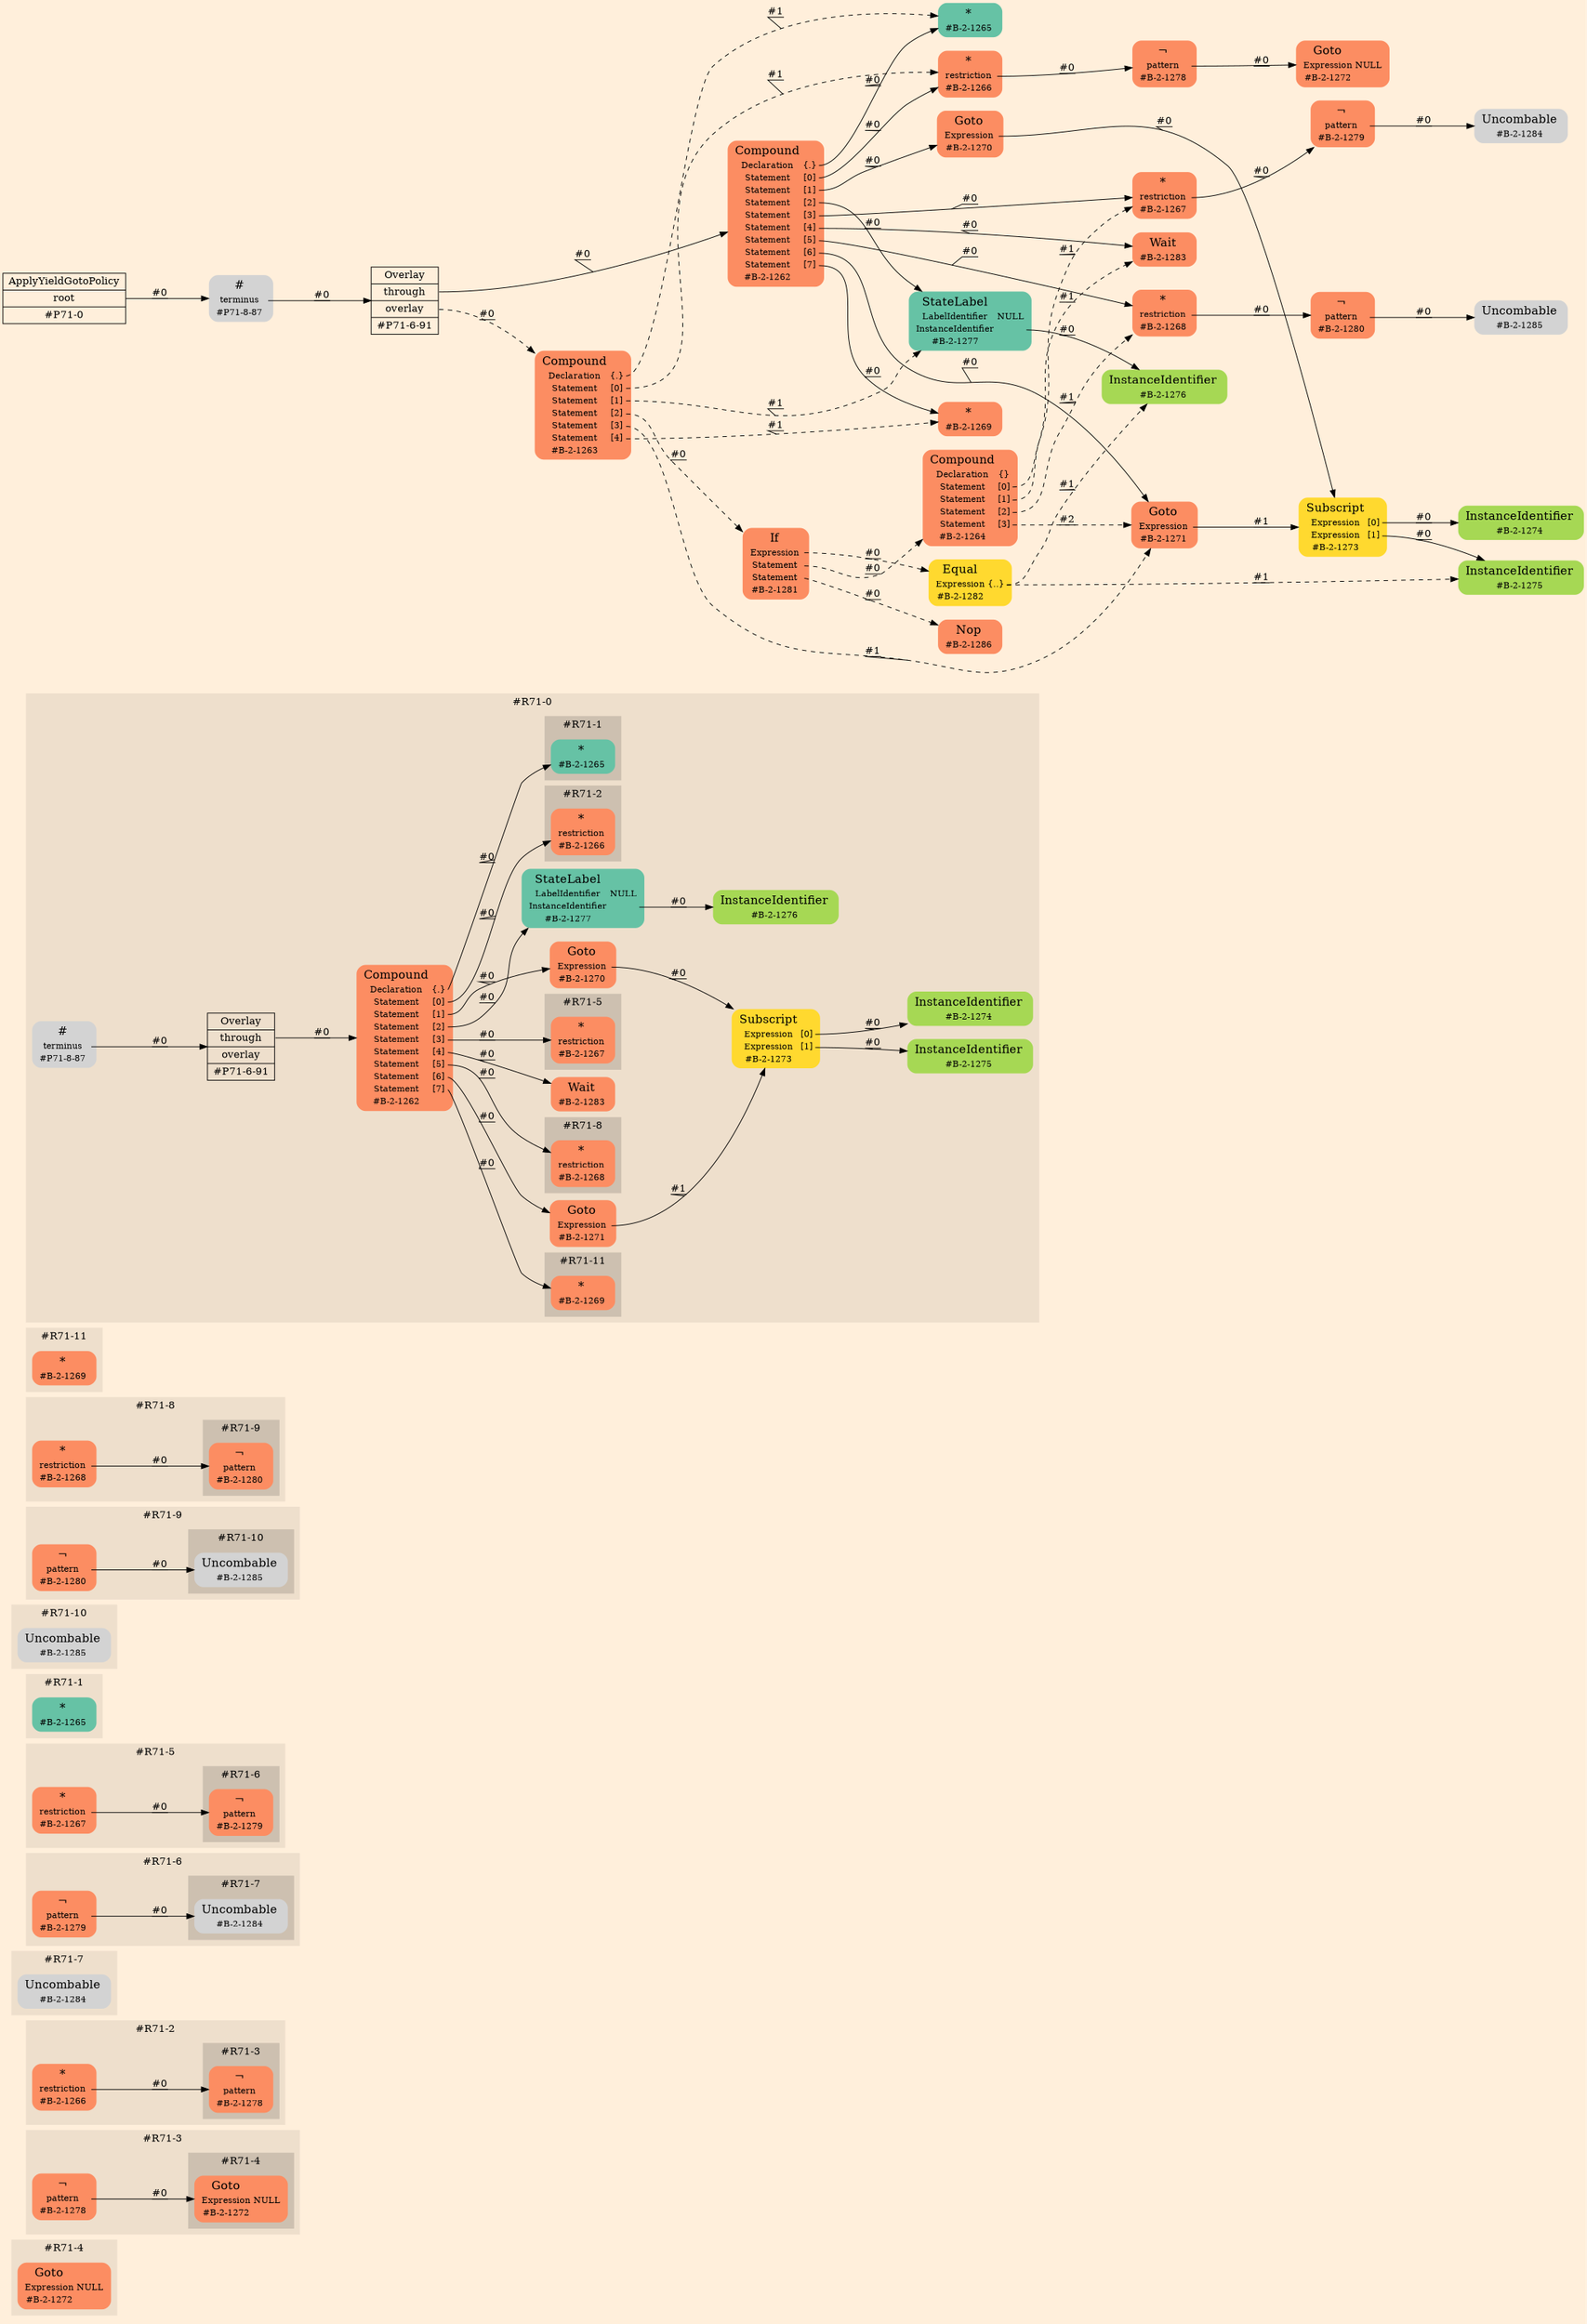 digraph Inferno {
graph [
rankdir = "LR"
ranksep = 1.0
size = "14,20"
bgcolor = antiquewhite1
color = black
fontcolor = black
];
node [
];
subgraph "cluster#R71-4" {
label = "#R71-4"
style = "filled"
color = antiquewhite2
"#R71-4/#B-2-1272" [
shape = "plaintext"
fillcolor = "/set28/2"
label = <<TABLE BORDER="0" CELLBORDER="0" CELLSPACING="0">
 <TR>
  <TD><FONT POINT-SIZE="16.0">Goto</FONT></TD>
  <TD></TD>
 </TR>
 <TR>
  <TD>Expression</TD>
  <TD PORT="port0">NULL</TD>
 </TR>
 <TR>
  <TD>#B-2-1272</TD>
  <TD PORT="port1"></TD>
 </TR>
</TABLE>>
style = "rounded,filled"
fontsize = "12"
];
}
subgraph "cluster#R71-3" {
label = "#R71-3"
style = "filled"
color = antiquewhite2
"#R71-3/#B-2-1278" [
shape = "plaintext"
fillcolor = "/set28/2"
label = <<TABLE BORDER="0" CELLBORDER="0" CELLSPACING="0">
 <TR>
  <TD><FONT POINT-SIZE="16.0">¬</FONT></TD>
  <TD></TD>
 </TR>
 <TR>
  <TD>pattern</TD>
  <TD PORT="port0"></TD>
 </TR>
 <TR>
  <TD>#B-2-1278</TD>
  <TD PORT="port1"></TD>
 </TR>
</TABLE>>
style = "rounded,filled"
fontsize = "12"
];
subgraph "cluster#R71-4" {
label = "#R71-4"
style = "filled"
color = antiquewhite3
"#R71-3/#B-2-1272" [
shape = "plaintext"
fillcolor = "/set28/2"
label = <<TABLE BORDER="0" CELLBORDER="0" CELLSPACING="0">
 <TR>
  <TD><FONT POINT-SIZE="16.0">Goto</FONT></TD>
  <TD></TD>
 </TR>
 <TR>
  <TD>Expression</TD>
  <TD PORT="port0">NULL</TD>
 </TR>
 <TR>
  <TD>#B-2-1272</TD>
  <TD PORT="port1"></TD>
 </TR>
</TABLE>>
style = "rounded,filled"
fontsize = "12"
];
}
}
subgraph "cluster#R71-2" {
label = "#R71-2"
style = "filled"
color = antiquewhite2
"#R71-2/#B-2-1266" [
shape = "plaintext"
fillcolor = "/set28/2"
label = <<TABLE BORDER="0" CELLBORDER="0" CELLSPACING="0">
 <TR>
  <TD><FONT POINT-SIZE="16.0">*</FONT></TD>
  <TD></TD>
 </TR>
 <TR>
  <TD>restriction</TD>
  <TD PORT="port0"></TD>
 </TR>
 <TR>
  <TD>#B-2-1266</TD>
  <TD PORT="port1"></TD>
 </TR>
</TABLE>>
style = "rounded,filled"
fontsize = "12"
];
subgraph "cluster#R71-3" {
label = "#R71-3"
style = "filled"
color = antiquewhite3
"#R71-2/#B-2-1278" [
shape = "plaintext"
fillcolor = "/set28/2"
label = <<TABLE BORDER="0" CELLBORDER="0" CELLSPACING="0">
 <TR>
  <TD><FONT POINT-SIZE="16.0">¬</FONT></TD>
  <TD></TD>
 </TR>
 <TR>
  <TD>pattern</TD>
  <TD PORT="port0"></TD>
 </TR>
 <TR>
  <TD>#B-2-1278</TD>
  <TD PORT="port1"></TD>
 </TR>
</TABLE>>
style = "rounded,filled"
fontsize = "12"
];
}
}
subgraph "cluster#R71-7" {
label = "#R71-7"
style = "filled"
color = antiquewhite2
"#R71-7/#B-2-1284" [
shape = "plaintext"
label = <<TABLE BORDER="0" CELLBORDER="0" CELLSPACING="0">
 <TR>
  <TD><FONT POINT-SIZE="16.0">Uncombable</FONT></TD>
  <TD></TD>
 </TR>
 <TR>
  <TD>#B-2-1284</TD>
  <TD PORT="port0"></TD>
 </TR>
</TABLE>>
style = "rounded,filled"
fontsize = "12"
];
}
subgraph "cluster#R71-6" {
label = "#R71-6"
style = "filled"
color = antiquewhite2
"#R71-6/#B-2-1279" [
shape = "plaintext"
fillcolor = "/set28/2"
label = <<TABLE BORDER="0" CELLBORDER="0" CELLSPACING="0">
 <TR>
  <TD><FONT POINT-SIZE="16.0">¬</FONT></TD>
  <TD></TD>
 </TR>
 <TR>
  <TD>pattern</TD>
  <TD PORT="port0"></TD>
 </TR>
 <TR>
  <TD>#B-2-1279</TD>
  <TD PORT="port1"></TD>
 </TR>
</TABLE>>
style = "rounded,filled"
fontsize = "12"
];
subgraph "cluster#R71-7" {
label = "#R71-7"
style = "filled"
color = antiquewhite3
"#R71-6/#B-2-1284" [
shape = "plaintext"
label = <<TABLE BORDER="0" CELLBORDER="0" CELLSPACING="0">
 <TR>
  <TD><FONT POINT-SIZE="16.0">Uncombable</FONT></TD>
  <TD></TD>
 </TR>
 <TR>
  <TD>#B-2-1284</TD>
  <TD PORT="port0"></TD>
 </TR>
</TABLE>>
style = "rounded,filled"
fontsize = "12"
];
}
}
subgraph "cluster#R71-5" {
label = "#R71-5"
style = "filled"
color = antiquewhite2
"#R71-5/#B-2-1267" [
shape = "plaintext"
fillcolor = "/set28/2"
label = <<TABLE BORDER="0" CELLBORDER="0" CELLSPACING="0">
 <TR>
  <TD><FONT POINT-SIZE="16.0">*</FONT></TD>
  <TD></TD>
 </TR>
 <TR>
  <TD>restriction</TD>
  <TD PORT="port0"></TD>
 </TR>
 <TR>
  <TD>#B-2-1267</TD>
  <TD PORT="port1"></TD>
 </TR>
</TABLE>>
style = "rounded,filled"
fontsize = "12"
];
subgraph "cluster#R71-6" {
label = "#R71-6"
style = "filled"
color = antiquewhite3
"#R71-5/#B-2-1279" [
shape = "plaintext"
fillcolor = "/set28/2"
label = <<TABLE BORDER="0" CELLBORDER="0" CELLSPACING="0">
 <TR>
  <TD><FONT POINT-SIZE="16.0">¬</FONT></TD>
  <TD></TD>
 </TR>
 <TR>
  <TD>pattern</TD>
  <TD PORT="port0"></TD>
 </TR>
 <TR>
  <TD>#B-2-1279</TD>
  <TD PORT="port1"></TD>
 </TR>
</TABLE>>
style = "rounded,filled"
fontsize = "12"
];
}
}
subgraph "cluster#R71-1" {
label = "#R71-1"
style = "filled"
color = antiquewhite2
"#R71-1/#B-2-1265" [
shape = "plaintext"
fillcolor = "/set28/1"
label = <<TABLE BORDER="0" CELLBORDER="0" CELLSPACING="0">
 <TR>
  <TD><FONT POINT-SIZE="16.0">*</FONT></TD>
  <TD></TD>
 </TR>
 <TR>
  <TD>#B-2-1265</TD>
  <TD PORT="port0"></TD>
 </TR>
</TABLE>>
style = "rounded,filled"
fontsize = "12"
];
}
subgraph "cluster#R71-10" {
label = "#R71-10"
style = "filled"
color = antiquewhite2
"#R71-10/#B-2-1285" [
shape = "plaintext"
label = <<TABLE BORDER="0" CELLBORDER="0" CELLSPACING="0">
 <TR>
  <TD><FONT POINT-SIZE="16.0">Uncombable</FONT></TD>
  <TD></TD>
 </TR>
 <TR>
  <TD>#B-2-1285</TD>
  <TD PORT="port0"></TD>
 </TR>
</TABLE>>
style = "rounded,filled"
fontsize = "12"
];
}
subgraph "cluster#R71-9" {
label = "#R71-9"
style = "filled"
color = antiquewhite2
"#R71-9/#B-2-1280" [
shape = "plaintext"
fillcolor = "/set28/2"
label = <<TABLE BORDER="0" CELLBORDER="0" CELLSPACING="0">
 <TR>
  <TD><FONT POINT-SIZE="16.0">¬</FONT></TD>
  <TD></TD>
 </TR>
 <TR>
  <TD>pattern</TD>
  <TD PORT="port0"></TD>
 </TR>
 <TR>
  <TD>#B-2-1280</TD>
  <TD PORT="port1"></TD>
 </TR>
</TABLE>>
style = "rounded,filled"
fontsize = "12"
];
subgraph "cluster#R71-10" {
label = "#R71-10"
style = "filled"
color = antiquewhite3
"#R71-9/#B-2-1285" [
shape = "plaintext"
label = <<TABLE BORDER="0" CELLBORDER="0" CELLSPACING="0">
 <TR>
  <TD><FONT POINT-SIZE="16.0">Uncombable</FONT></TD>
  <TD></TD>
 </TR>
 <TR>
  <TD>#B-2-1285</TD>
  <TD PORT="port0"></TD>
 </TR>
</TABLE>>
style = "rounded,filled"
fontsize = "12"
];
}
}
subgraph "cluster#R71-8" {
label = "#R71-8"
style = "filled"
color = antiquewhite2
"#R71-8/#B-2-1268" [
shape = "plaintext"
fillcolor = "/set28/2"
label = <<TABLE BORDER="0" CELLBORDER="0" CELLSPACING="0">
 <TR>
  <TD><FONT POINT-SIZE="16.0">*</FONT></TD>
  <TD></TD>
 </TR>
 <TR>
  <TD>restriction</TD>
  <TD PORT="port0"></TD>
 </TR>
 <TR>
  <TD>#B-2-1268</TD>
  <TD PORT="port1"></TD>
 </TR>
</TABLE>>
style = "rounded,filled"
fontsize = "12"
];
subgraph "cluster#R71-9" {
label = "#R71-9"
style = "filled"
color = antiquewhite3
"#R71-8/#B-2-1280" [
shape = "plaintext"
fillcolor = "/set28/2"
label = <<TABLE BORDER="0" CELLBORDER="0" CELLSPACING="0">
 <TR>
  <TD><FONT POINT-SIZE="16.0">¬</FONT></TD>
  <TD></TD>
 </TR>
 <TR>
  <TD>pattern</TD>
  <TD PORT="port0"></TD>
 </TR>
 <TR>
  <TD>#B-2-1280</TD>
  <TD PORT="port1"></TD>
 </TR>
</TABLE>>
style = "rounded,filled"
fontsize = "12"
];
}
}
subgraph "cluster#R71-11" {
label = "#R71-11"
style = "filled"
color = antiquewhite2
"#R71-11/#B-2-1269" [
shape = "plaintext"
fillcolor = "/set28/2"
label = <<TABLE BORDER="0" CELLBORDER="0" CELLSPACING="0">
 <TR>
  <TD><FONT POINT-SIZE="16.0">*</FONT></TD>
  <TD></TD>
 </TR>
 <TR>
  <TD>#B-2-1269</TD>
  <TD PORT="port0"></TD>
 </TR>
</TABLE>>
style = "rounded,filled"
fontsize = "12"
];
}
subgraph "cluster#R71-0" {
label = "#R71-0"
style = "filled"
color = antiquewhite2
"#R71-0/#B-2-1276" [
shape = "plaintext"
fillcolor = "/set28/5"
label = <<TABLE BORDER="0" CELLBORDER="0" CELLSPACING="0">
 <TR>
  <TD><FONT POINT-SIZE="16.0">InstanceIdentifier</FONT></TD>
  <TD></TD>
 </TR>
 <TR>
  <TD>#B-2-1276</TD>
  <TD PORT="port0"></TD>
 </TR>
</TABLE>>
style = "rounded,filled"
fontsize = "12"
];
"#R71-0/#B-2-1275" [
shape = "plaintext"
fillcolor = "/set28/5"
label = <<TABLE BORDER="0" CELLBORDER="0" CELLSPACING="0">
 <TR>
  <TD><FONT POINT-SIZE="16.0">InstanceIdentifier</FONT></TD>
  <TD></TD>
 </TR>
 <TR>
  <TD>#B-2-1275</TD>
  <TD PORT="port0"></TD>
 </TR>
</TABLE>>
style = "rounded,filled"
fontsize = "12"
];
"#R71-0/#B-2-1274" [
shape = "plaintext"
fillcolor = "/set28/5"
label = <<TABLE BORDER="0" CELLBORDER="0" CELLSPACING="0">
 <TR>
  <TD><FONT POINT-SIZE="16.0">InstanceIdentifier</FONT></TD>
  <TD></TD>
 </TR>
 <TR>
  <TD>#B-2-1274</TD>
  <TD PORT="port0"></TD>
 </TR>
</TABLE>>
style = "rounded,filled"
fontsize = "12"
];
"#R71-0/#P71-6-91" [
shape = "record"
fillcolor = antiquewhite2
label = "<fixed> Overlay | <port0> through | <port1> overlay | <port2> #P71-6-91"
style = "filled"
fontsize = "14"
color = black
fontcolor = black
];
"#R71-0/#B-2-1271" [
shape = "plaintext"
fillcolor = "/set28/2"
label = <<TABLE BORDER="0" CELLBORDER="0" CELLSPACING="0">
 <TR>
  <TD><FONT POINT-SIZE="16.0">Goto</FONT></TD>
  <TD></TD>
 </TR>
 <TR>
  <TD>Expression</TD>
  <TD PORT="port0"></TD>
 </TR>
 <TR>
  <TD>#B-2-1271</TD>
  <TD PORT="port1"></TD>
 </TR>
</TABLE>>
style = "rounded,filled"
fontsize = "12"
];
"#R71-0/#B-2-1262" [
shape = "plaintext"
fillcolor = "/set28/2"
label = <<TABLE BORDER="0" CELLBORDER="0" CELLSPACING="0">
 <TR>
  <TD><FONT POINT-SIZE="16.0">Compound</FONT></TD>
  <TD></TD>
 </TR>
 <TR>
  <TD>Declaration</TD>
  <TD PORT="port0">{.}</TD>
 </TR>
 <TR>
  <TD>Statement</TD>
  <TD PORT="port1">[0]</TD>
 </TR>
 <TR>
  <TD>Statement</TD>
  <TD PORT="port2">[1]</TD>
 </TR>
 <TR>
  <TD>Statement</TD>
  <TD PORT="port3">[2]</TD>
 </TR>
 <TR>
  <TD>Statement</TD>
  <TD PORT="port4">[3]</TD>
 </TR>
 <TR>
  <TD>Statement</TD>
  <TD PORT="port5">[4]</TD>
 </TR>
 <TR>
  <TD>Statement</TD>
  <TD PORT="port6">[5]</TD>
 </TR>
 <TR>
  <TD>Statement</TD>
  <TD PORT="port7">[6]</TD>
 </TR>
 <TR>
  <TD>Statement</TD>
  <TD PORT="port8">[7]</TD>
 </TR>
 <TR>
  <TD>#B-2-1262</TD>
  <TD PORT="port9"></TD>
 </TR>
</TABLE>>
style = "rounded,filled"
fontsize = "12"
];
"#R71-0/#B-2-1277" [
shape = "plaintext"
fillcolor = "/set28/1"
label = <<TABLE BORDER="0" CELLBORDER="0" CELLSPACING="0">
 <TR>
  <TD><FONT POINT-SIZE="16.0">StateLabel</FONT></TD>
  <TD></TD>
 </TR>
 <TR>
  <TD>LabelIdentifier</TD>
  <TD PORT="port0">NULL</TD>
 </TR>
 <TR>
  <TD>InstanceIdentifier</TD>
  <TD PORT="port1"></TD>
 </TR>
 <TR>
  <TD>#B-2-1277</TD>
  <TD PORT="port2"></TD>
 </TR>
</TABLE>>
style = "rounded,filled"
fontsize = "12"
];
"#R71-0/#P71-8-87" [
shape = "plaintext"
label = <<TABLE BORDER="0" CELLBORDER="0" CELLSPACING="0">
 <TR>
  <TD><FONT POINT-SIZE="16.0">#</FONT></TD>
  <TD></TD>
 </TR>
 <TR>
  <TD>terminus</TD>
  <TD PORT="port0"></TD>
 </TR>
 <TR>
  <TD>#P71-8-87</TD>
  <TD PORT="port1"></TD>
 </TR>
</TABLE>>
style = "rounded,filled"
fontsize = "12"
];
"#R71-0/#B-2-1270" [
shape = "plaintext"
fillcolor = "/set28/2"
label = <<TABLE BORDER="0" CELLBORDER="0" CELLSPACING="0">
 <TR>
  <TD><FONT POINT-SIZE="16.0">Goto</FONT></TD>
  <TD></TD>
 </TR>
 <TR>
  <TD>Expression</TD>
  <TD PORT="port0"></TD>
 </TR>
 <TR>
  <TD>#B-2-1270</TD>
  <TD PORT="port1"></TD>
 </TR>
</TABLE>>
style = "rounded,filled"
fontsize = "12"
];
"#R71-0/#B-2-1283" [
shape = "plaintext"
fillcolor = "/set28/2"
label = <<TABLE BORDER="0" CELLBORDER="0" CELLSPACING="0">
 <TR>
  <TD><FONT POINT-SIZE="16.0">Wait</FONT></TD>
  <TD></TD>
 </TR>
 <TR>
  <TD>#B-2-1283</TD>
  <TD PORT="port0"></TD>
 </TR>
</TABLE>>
style = "rounded,filled"
fontsize = "12"
];
"#R71-0/#B-2-1273" [
shape = "plaintext"
fillcolor = "/set28/6"
label = <<TABLE BORDER="0" CELLBORDER="0" CELLSPACING="0">
 <TR>
  <TD><FONT POINT-SIZE="16.0">Subscript</FONT></TD>
  <TD></TD>
 </TR>
 <TR>
  <TD>Expression</TD>
  <TD PORT="port0">[0]</TD>
 </TR>
 <TR>
  <TD>Expression</TD>
  <TD PORT="port1">[1]</TD>
 </TR>
 <TR>
  <TD>#B-2-1273</TD>
  <TD PORT="port2"></TD>
 </TR>
</TABLE>>
style = "rounded,filled"
fontsize = "12"
];
subgraph "cluster#R71-11" {
label = "#R71-11"
style = "filled"
color = antiquewhite3
"#R71-0/#B-2-1269" [
shape = "plaintext"
fillcolor = "/set28/2"
label = <<TABLE BORDER="0" CELLBORDER="0" CELLSPACING="0">
 <TR>
  <TD><FONT POINT-SIZE="16.0">*</FONT></TD>
  <TD></TD>
 </TR>
 <TR>
  <TD>#B-2-1269</TD>
  <TD PORT="port0"></TD>
 </TR>
</TABLE>>
style = "rounded,filled"
fontsize = "12"
];
}
subgraph "cluster#R71-8" {
label = "#R71-8"
style = "filled"
color = antiquewhite3
"#R71-0/#B-2-1268" [
shape = "plaintext"
fillcolor = "/set28/2"
label = <<TABLE BORDER="0" CELLBORDER="0" CELLSPACING="0">
 <TR>
  <TD><FONT POINT-SIZE="16.0">*</FONT></TD>
  <TD></TD>
 </TR>
 <TR>
  <TD>restriction</TD>
  <TD PORT="port0"></TD>
 </TR>
 <TR>
  <TD>#B-2-1268</TD>
  <TD PORT="port1"></TD>
 </TR>
</TABLE>>
style = "rounded,filled"
fontsize = "12"
];
}
subgraph "cluster#R71-1" {
label = "#R71-1"
style = "filled"
color = antiquewhite3
"#R71-0/#B-2-1265" [
shape = "plaintext"
fillcolor = "/set28/1"
label = <<TABLE BORDER="0" CELLBORDER="0" CELLSPACING="0">
 <TR>
  <TD><FONT POINT-SIZE="16.0">*</FONT></TD>
  <TD></TD>
 </TR>
 <TR>
  <TD>#B-2-1265</TD>
  <TD PORT="port0"></TD>
 </TR>
</TABLE>>
style = "rounded,filled"
fontsize = "12"
];
}
subgraph "cluster#R71-5" {
label = "#R71-5"
style = "filled"
color = antiquewhite3
"#R71-0/#B-2-1267" [
shape = "plaintext"
fillcolor = "/set28/2"
label = <<TABLE BORDER="0" CELLBORDER="0" CELLSPACING="0">
 <TR>
  <TD><FONT POINT-SIZE="16.0">*</FONT></TD>
  <TD></TD>
 </TR>
 <TR>
  <TD>restriction</TD>
  <TD PORT="port0"></TD>
 </TR>
 <TR>
  <TD>#B-2-1267</TD>
  <TD PORT="port1"></TD>
 </TR>
</TABLE>>
style = "rounded,filled"
fontsize = "12"
];
}
subgraph "cluster#R71-2" {
label = "#R71-2"
style = "filled"
color = antiquewhite3
"#R71-0/#B-2-1266" [
shape = "plaintext"
fillcolor = "/set28/2"
label = <<TABLE BORDER="0" CELLBORDER="0" CELLSPACING="0">
 <TR>
  <TD><FONT POINT-SIZE="16.0">*</FONT></TD>
  <TD></TD>
 </TR>
 <TR>
  <TD>restriction</TD>
  <TD PORT="port0"></TD>
 </TR>
 <TR>
  <TD>#B-2-1266</TD>
  <TD PORT="port1"></TD>
 </TR>
</TABLE>>
style = "rounded,filled"
fontsize = "12"
];
}
}
"CR#P71-0" [
shape = "record"
fillcolor = antiquewhite1
label = "<fixed> ApplyYieldGotoPolicy | <port0> root | <port1> #P71-0"
style = "filled"
fontsize = "14"
color = black
fontcolor = black
];
"#P71-8-87" [
shape = "plaintext"
label = <<TABLE BORDER="0" CELLBORDER="0" CELLSPACING="0">
 <TR>
  <TD><FONT POINT-SIZE="16.0">#</FONT></TD>
  <TD></TD>
 </TR>
 <TR>
  <TD>terminus</TD>
  <TD PORT="port0"></TD>
 </TR>
 <TR>
  <TD>#P71-8-87</TD>
  <TD PORT="port1"></TD>
 </TR>
</TABLE>>
style = "rounded,filled"
fontsize = "12"
];
"#P71-6-91" [
shape = "record"
fillcolor = antiquewhite1
label = "<fixed> Overlay | <port0> through | <port1> overlay | <port2> #P71-6-91"
style = "filled"
fontsize = "14"
color = black
fontcolor = black
];
"#B-2-1262" [
shape = "plaintext"
fillcolor = "/set28/2"
label = <<TABLE BORDER="0" CELLBORDER="0" CELLSPACING="0">
 <TR>
  <TD><FONT POINT-SIZE="16.0">Compound</FONT></TD>
  <TD></TD>
 </TR>
 <TR>
  <TD>Declaration</TD>
  <TD PORT="port0">{.}</TD>
 </TR>
 <TR>
  <TD>Statement</TD>
  <TD PORT="port1">[0]</TD>
 </TR>
 <TR>
  <TD>Statement</TD>
  <TD PORT="port2">[1]</TD>
 </TR>
 <TR>
  <TD>Statement</TD>
  <TD PORT="port3">[2]</TD>
 </TR>
 <TR>
  <TD>Statement</TD>
  <TD PORT="port4">[3]</TD>
 </TR>
 <TR>
  <TD>Statement</TD>
  <TD PORT="port5">[4]</TD>
 </TR>
 <TR>
  <TD>Statement</TD>
  <TD PORT="port6">[5]</TD>
 </TR>
 <TR>
  <TD>Statement</TD>
  <TD PORT="port7">[6]</TD>
 </TR>
 <TR>
  <TD>Statement</TD>
  <TD PORT="port8">[7]</TD>
 </TR>
 <TR>
  <TD>#B-2-1262</TD>
  <TD PORT="port9"></TD>
 </TR>
</TABLE>>
style = "rounded,filled"
fontsize = "12"
];
"#B-2-1265" [
shape = "plaintext"
fillcolor = "/set28/1"
label = <<TABLE BORDER="0" CELLBORDER="0" CELLSPACING="0">
 <TR>
  <TD><FONT POINT-SIZE="16.0">*</FONT></TD>
  <TD></TD>
 </TR>
 <TR>
  <TD>#B-2-1265</TD>
  <TD PORT="port0"></TD>
 </TR>
</TABLE>>
style = "rounded,filled"
fontsize = "12"
];
"#B-2-1266" [
shape = "plaintext"
fillcolor = "/set28/2"
label = <<TABLE BORDER="0" CELLBORDER="0" CELLSPACING="0">
 <TR>
  <TD><FONT POINT-SIZE="16.0">*</FONT></TD>
  <TD></TD>
 </TR>
 <TR>
  <TD>restriction</TD>
  <TD PORT="port0"></TD>
 </TR>
 <TR>
  <TD>#B-2-1266</TD>
  <TD PORT="port1"></TD>
 </TR>
</TABLE>>
style = "rounded,filled"
fontsize = "12"
];
"#B-2-1278" [
shape = "plaintext"
fillcolor = "/set28/2"
label = <<TABLE BORDER="0" CELLBORDER="0" CELLSPACING="0">
 <TR>
  <TD><FONT POINT-SIZE="16.0">¬</FONT></TD>
  <TD></TD>
 </TR>
 <TR>
  <TD>pattern</TD>
  <TD PORT="port0"></TD>
 </TR>
 <TR>
  <TD>#B-2-1278</TD>
  <TD PORT="port1"></TD>
 </TR>
</TABLE>>
style = "rounded,filled"
fontsize = "12"
];
"#B-2-1272" [
shape = "plaintext"
fillcolor = "/set28/2"
label = <<TABLE BORDER="0" CELLBORDER="0" CELLSPACING="0">
 <TR>
  <TD><FONT POINT-SIZE="16.0">Goto</FONT></TD>
  <TD></TD>
 </TR>
 <TR>
  <TD>Expression</TD>
  <TD PORT="port0">NULL</TD>
 </TR>
 <TR>
  <TD>#B-2-1272</TD>
  <TD PORT="port1"></TD>
 </TR>
</TABLE>>
style = "rounded,filled"
fontsize = "12"
];
"#B-2-1270" [
shape = "plaintext"
fillcolor = "/set28/2"
label = <<TABLE BORDER="0" CELLBORDER="0" CELLSPACING="0">
 <TR>
  <TD><FONT POINT-SIZE="16.0">Goto</FONT></TD>
  <TD></TD>
 </TR>
 <TR>
  <TD>Expression</TD>
  <TD PORT="port0"></TD>
 </TR>
 <TR>
  <TD>#B-2-1270</TD>
  <TD PORT="port1"></TD>
 </TR>
</TABLE>>
style = "rounded,filled"
fontsize = "12"
];
"#B-2-1273" [
shape = "plaintext"
fillcolor = "/set28/6"
label = <<TABLE BORDER="0" CELLBORDER="0" CELLSPACING="0">
 <TR>
  <TD><FONT POINT-SIZE="16.0">Subscript</FONT></TD>
  <TD></TD>
 </TR>
 <TR>
  <TD>Expression</TD>
  <TD PORT="port0">[0]</TD>
 </TR>
 <TR>
  <TD>Expression</TD>
  <TD PORT="port1">[1]</TD>
 </TR>
 <TR>
  <TD>#B-2-1273</TD>
  <TD PORT="port2"></TD>
 </TR>
</TABLE>>
style = "rounded,filled"
fontsize = "12"
];
"#B-2-1274" [
shape = "plaintext"
fillcolor = "/set28/5"
label = <<TABLE BORDER="0" CELLBORDER="0" CELLSPACING="0">
 <TR>
  <TD><FONT POINT-SIZE="16.0">InstanceIdentifier</FONT></TD>
  <TD></TD>
 </TR>
 <TR>
  <TD>#B-2-1274</TD>
  <TD PORT="port0"></TD>
 </TR>
</TABLE>>
style = "rounded,filled"
fontsize = "12"
];
"#B-2-1275" [
shape = "plaintext"
fillcolor = "/set28/5"
label = <<TABLE BORDER="0" CELLBORDER="0" CELLSPACING="0">
 <TR>
  <TD><FONT POINT-SIZE="16.0">InstanceIdentifier</FONT></TD>
  <TD></TD>
 </TR>
 <TR>
  <TD>#B-2-1275</TD>
  <TD PORT="port0"></TD>
 </TR>
</TABLE>>
style = "rounded,filled"
fontsize = "12"
];
"#B-2-1277" [
shape = "plaintext"
fillcolor = "/set28/1"
label = <<TABLE BORDER="0" CELLBORDER="0" CELLSPACING="0">
 <TR>
  <TD><FONT POINT-SIZE="16.0">StateLabel</FONT></TD>
  <TD></TD>
 </TR>
 <TR>
  <TD>LabelIdentifier</TD>
  <TD PORT="port0">NULL</TD>
 </TR>
 <TR>
  <TD>InstanceIdentifier</TD>
  <TD PORT="port1"></TD>
 </TR>
 <TR>
  <TD>#B-2-1277</TD>
  <TD PORT="port2"></TD>
 </TR>
</TABLE>>
style = "rounded,filled"
fontsize = "12"
];
"#B-2-1276" [
shape = "plaintext"
fillcolor = "/set28/5"
label = <<TABLE BORDER="0" CELLBORDER="0" CELLSPACING="0">
 <TR>
  <TD><FONT POINT-SIZE="16.0">InstanceIdentifier</FONT></TD>
  <TD></TD>
 </TR>
 <TR>
  <TD>#B-2-1276</TD>
  <TD PORT="port0"></TD>
 </TR>
</TABLE>>
style = "rounded,filled"
fontsize = "12"
];
"#B-2-1267" [
shape = "plaintext"
fillcolor = "/set28/2"
label = <<TABLE BORDER="0" CELLBORDER="0" CELLSPACING="0">
 <TR>
  <TD><FONT POINT-SIZE="16.0">*</FONT></TD>
  <TD></TD>
 </TR>
 <TR>
  <TD>restriction</TD>
  <TD PORT="port0"></TD>
 </TR>
 <TR>
  <TD>#B-2-1267</TD>
  <TD PORT="port1"></TD>
 </TR>
</TABLE>>
style = "rounded,filled"
fontsize = "12"
];
"#B-2-1279" [
shape = "plaintext"
fillcolor = "/set28/2"
label = <<TABLE BORDER="0" CELLBORDER="0" CELLSPACING="0">
 <TR>
  <TD><FONT POINT-SIZE="16.0">¬</FONT></TD>
  <TD></TD>
 </TR>
 <TR>
  <TD>pattern</TD>
  <TD PORT="port0"></TD>
 </TR>
 <TR>
  <TD>#B-2-1279</TD>
  <TD PORT="port1"></TD>
 </TR>
</TABLE>>
style = "rounded,filled"
fontsize = "12"
];
"#B-2-1284" [
shape = "plaintext"
label = <<TABLE BORDER="0" CELLBORDER="0" CELLSPACING="0">
 <TR>
  <TD><FONT POINT-SIZE="16.0">Uncombable</FONT></TD>
  <TD></TD>
 </TR>
 <TR>
  <TD>#B-2-1284</TD>
  <TD PORT="port0"></TD>
 </TR>
</TABLE>>
style = "rounded,filled"
fontsize = "12"
];
"#B-2-1283" [
shape = "plaintext"
fillcolor = "/set28/2"
label = <<TABLE BORDER="0" CELLBORDER="0" CELLSPACING="0">
 <TR>
  <TD><FONT POINT-SIZE="16.0">Wait</FONT></TD>
  <TD></TD>
 </TR>
 <TR>
  <TD>#B-2-1283</TD>
  <TD PORT="port0"></TD>
 </TR>
</TABLE>>
style = "rounded,filled"
fontsize = "12"
];
"#B-2-1268" [
shape = "plaintext"
fillcolor = "/set28/2"
label = <<TABLE BORDER="0" CELLBORDER="0" CELLSPACING="0">
 <TR>
  <TD><FONT POINT-SIZE="16.0">*</FONT></TD>
  <TD></TD>
 </TR>
 <TR>
  <TD>restriction</TD>
  <TD PORT="port0"></TD>
 </TR>
 <TR>
  <TD>#B-2-1268</TD>
  <TD PORT="port1"></TD>
 </TR>
</TABLE>>
style = "rounded,filled"
fontsize = "12"
];
"#B-2-1280" [
shape = "plaintext"
fillcolor = "/set28/2"
label = <<TABLE BORDER="0" CELLBORDER="0" CELLSPACING="0">
 <TR>
  <TD><FONT POINT-SIZE="16.0">¬</FONT></TD>
  <TD></TD>
 </TR>
 <TR>
  <TD>pattern</TD>
  <TD PORT="port0"></TD>
 </TR>
 <TR>
  <TD>#B-2-1280</TD>
  <TD PORT="port1"></TD>
 </TR>
</TABLE>>
style = "rounded,filled"
fontsize = "12"
];
"#B-2-1285" [
shape = "plaintext"
label = <<TABLE BORDER="0" CELLBORDER="0" CELLSPACING="0">
 <TR>
  <TD><FONT POINT-SIZE="16.0">Uncombable</FONT></TD>
  <TD></TD>
 </TR>
 <TR>
  <TD>#B-2-1285</TD>
  <TD PORT="port0"></TD>
 </TR>
</TABLE>>
style = "rounded,filled"
fontsize = "12"
];
"#B-2-1271" [
shape = "plaintext"
fillcolor = "/set28/2"
label = <<TABLE BORDER="0" CELLBORDER="0" CELLSPACING="0">
 <TR>
  <TD><FONT POINT-SIZE="16.0">Goto</FONT></TD>
  <TD></TD>
 </TR>
 <TR>
  <TD>Expression</TD>
  <TD PORT="port0"></TD>
 </TR>
 <TR>
  <TD>#B-2-1271</TD>
  <TD PORT="port1"></TD>
 </TR>
</TABLE>>
style = "rounded,filled"
fontsize = "12"
];
"#B-2-1269" [
shape = "plaintext"
fillcolor = "/set28/2"
label = <<TABLE BORDER="0" CELLBORDER="0" CELLSPACING="0">
 <TR>
  <TD><FONT POINT-SIZE="16.0">*</FONT></TD>
  <TD></TD>
 </TR>
 <TR>
  <TD>#B-2-1269</TD>
  <TD PORT="port0"></TD>
 </TR>
</TABLE>>
style = "rounded,filled"
fontsize = "12"
];
"#B-2-1263" [
shape = "plaintext"
fillcolor = "/set28/2"
label = <<TABLE BORDER="0" CELLBORDER="0" CELLSPACING="0">
 <TR>
  <TD><FONT POINT-SIZE="16.0">Compound</FONT></TD>
  <TD></TD>
 </TR>
 <TR>
  <TD>Declaration</TD>
  <TD PORT="port0">{.}</TD>
 </TR>
 <TR>
  <TD>Statement</TD>
  <TD PORT="port1">[0]</TD>
 </TR>
 <TR>
  <TD>Statement</TD>
  <TD PORT="port2">[1]</TD>
 </TR>
 <TR>
  <TD>Statement</TD>
  <TD PORT="port3">[2]</TD>
 </TR>
 <TR>
  <TD>Statement</TD>
  <TD PORT="port4">[3]</TD>
 </TR>
 <TR>
  <TD>Statement</TD>
  <TD PORT="port5">[4]</TD>
 </TR>
 <TR>
  <TD>#B-2-1263</TD>
  <TD PORT="port6"></TD>
 </TR>
</TABLE>>
style = "rounded,filled"
fontsize = "12"
];
"#B-2-1281" [
shape = "plaintext"
fillcolor = "/set28/2"
label = <<TABLE BORDER="0" CELLBORDER="0" CELLSPACING="0">
 <TR>
  <TD><FONT POINT-SIZE="16.0">If</FONT></TD>
  <TD></TD>
 </TR>
 <TR>
  <TD>Expression</TD>
  <TD PORT="port0"></TD>
 </TR>
 <TR>
  <TD>Statement</TD>
  <TD PORT="port1"></TD>
 </TR>
 <TR>
  <TD>Statement</TD>
  <TD PORT="port2"></TD>
 </TR>
 <TR>
  <TD>#B-2-1281</TD>
  <TD PORT="port3"></TD>
 </TR>
</TABLE>>
style = "rounded,filled"
fontsize = "12"
];
"#B-2-1282" [
shape = "plaintext"
fillcolor = "/set28/6"
label = <<TABLE BORDER="0" CELLBORDER="0" CELLSPACING="0">
 <TR>
  <TD><FONT POINT-SIZE="16.0">Equal</FONT></TD>
  <TD></TD>
 </TR>
 <TR>
  <TD>Expression</TD>
  <TD PORT="port0">{..}</TD>
 </TR>
 <TR>
  <TD>#B-2-1282</TD>
  <TD PORT="port1"></TD>
 </TR>
</TABLE>>
style = "rounded,filled"
fontsize = "12"
];
"#B-2-1264" [
shape = "plaintext"
fillcolor = "/set28/2"
label = <<TABLE BORDER="0" CELLBORDER="0" CELLSPACING="0">
 <TR>
  <TD><FONT POINT-SIZE="16.0">Compound</FONT></TD>
  <TD></TD>
 </TR>
 <TR>
  <TD>Declaration</TD>
  <TD PORT="port0">{}</TD>
 </TR>
 <TR>
  <TD>Statement</TD>
  <TD PORT="port1">[0]</TD>
 </TR>
 <TR>
  <TD>Statement</TD>
  <TD PORT="port2">[1]</TD>
 </TR>
 <TR>
  <TD>Statement</TD>
  <TD PORT="port3">[2]</TD>
 </TR>
 <TR>
  <TD>Statement</TD>
  <TD PORT="port4">[3]</TD>
 </TR>
 <TR>
  <TD>#B-2-1264</TD>
  <TD PORT="port5"></TD>
 </TR>
</TABLE>>
style = "rounded,filled"
fontsize = "12"
];
"#B-2-1286" [
shape = "plaintext"
fillcolor = "/set28/2"
label = <<TABLE BORDER="0" CELLBORDER="0" CELLSPACING="0">
 <TR>
  <TD><FONT POINT-SIZE="16.0">Nop</FONT></TD>
  <TD></TD>
 </TR>
 <TR>
  <TD>#B-2-1286</TD>
  <TD PORT="port0"></TD>
 </TR>
</TABLE>>
style = "rounded,filled"
fontsize = "12"
];
"CR#P71-0":port0 -> "#P71-8-87" [style="solid"
label = "#0"
decorate = true
color = black
fontcolor = black
];
"#P71-8-87":port0 -> "#P71-6-91" [style="solid"
label = "#0"
decorate = true
color = black
fontcolor = black
];
"#P71-6-91":port0 -> "#B-2-1262" [style="solid"
label = "#0"
decorate = true
color = black
fontcolor = black
];
"#P71-6-91":port1 -> "#B-2-1263" [style="dashed"
label = "#0"
decorate = true
color = black
fontcolor = black
];
"#B-2-1262":port0 -> "#B-2-1265" [style="solid"
label = "#0"
decorate = true
color = black
fontcolor = black
];
"#B-2-1262":port1 -> "#B-2-1266" [style="solid"
label = "#0"
decorate = true
color = black
fontcolor = black
];
"#B-2-1262":port2 -> "#B-2-1270" [style="solid"
label = "#0"
decorate = true
color = black
fontcolor = black
];
"#B-2-1262":port3 -> "#B-2-1277" [style="solid"
label = "#0"
decorate = true
color = black
fontcolor = black
];
"#B-2-1262":port4 -> "#B-2-1267" [style="solid"
label = "#0"
decorate = true
color = black
fontcolor = black
];
"#B-2-1262":port5 -> "#B-2-1283" [style="solid"
label = "#0"
decorate = true
color = black
fontcolor = black
];
"#B-2-1262":port6 -> "#B-2-1268" [style="solid"
label = "#0"
decorate = true
color = black
fontcolor = black
];
"#B-2-1262":port7 -> "#B-2-1271" [style="solid"
label = "#0"
decorate = true
color = black
fontcolor = black
];
"#B-2-1262":port8 -> "#B-2-1269" [style="solid"
label = "#0"
decorate = true
color = black
fontcolor = black
];
"#B-2-1266":port0 -> "#B-2-1278" [style="solid"
label = "#0"
decorate = true
color = black
fontcolor = black
];
"#B-2-1278":port0 -> "#B-2-1272" [style="solid"
label = "#0"
decorate = true
color = black
fontcolor = black
];
"#B-2-1270":port0 -> "#B-2-1273" [style="solid"
label = "#0"
decorate = true
color = black
fontcolor = black
];
"#B-2-1273":port0 -> "#B-2-1274" [style="solid"
label = "#0"
decorate = true
color = black
fontcolor = black
];
"#B-2-1273":port1 -> "#B-2-1275" [style="solid"
label = "#0"
decorate = true
color = black
fontcolor = black
];
"#B-2-1277":port1 -> "#B-2-1276" [style="solid"
label = "#0"
decorate = true
color = black
fontcolor = black
];
"#B-2-1267":port0 -> "#B-2-1279" [style="solid"
label = "#0"
decorate = true
color = black
fontcolor = black
];
"#B-2-1279":port0 -> "#B-2-1284" [style="solid"
label = "#0"
decorate = true
color = black
fontcolor = black
];
"#B-2-1268":port0 -> "#B-2-1280" [style="solid"
label = "#0"
decorate = true
color = black
fontcolor = black
];
"#B-2-1280":port0 -> "#B-2-1285" [style="solid"
label = "#0"
decorate = true
color = black
fontcolor = black
];
"#B-2-1271":port0 -> "#B-2-1273" [style="solid"
label = "#1"
decorate = true
color = black
fontcolor = black
];
"#B-2-1263":port0 -> "#B-2-1265" [style="dashed"
label = "#1"
decorate = true
color = black
fontcolor = black
];
"#B-2-1263":port1 -> "#B-2-1266" [style="dashed"
label = "#1"
decorate = true
color = black
fontcolor = black
];
"#B-2-1263":port2 -> "#B-2-1277" [style="dashed"
label = "#1"
decorate = true
color = black
fontcolor = black
];
"#B-2-1263":port3 -> "#B-2-1281" [style="dashed"
label = "#0"
decorate = true
color = black
fontcolor = black
];
"#B-2-1263":port4 -> "#B-2-1271" [style="dashed"
label = "#1"
decorate = true
color = black
fontcolor = black
];
"#B-2-1263":port5 -> "#B-2-1269" [style="dashed"
label = "#1"
decorate = true
color = black
fontcolor = black
];
"#B-2-1281":port0 -> "#B-2-1282" [style="dashed"
label = "#0"
decorate = true
color = black
fontcolor = black
];
"#B-2-1281":port1 -> "#B-2-1264" [style="dashed"
label = "#0"
decorate = true
color = black
fontcolor = black
];
"#B-2-1281":port2 -> "#B-2-1286" [style="dashed"
label = "#0"
decorate = true
color = black
fontcolor = black
];
"#B-2-1282":port0 -> "#B-2-1275" [style="dashed"
label = "#1"
decorate = true
color = black
fontcolor = black
];
"#B-2-1282":port0 -> "#B-2-1276" [style="dashed"
label = "#1"
decorate = true
color = black
fontcolor = black
];
"#B-2-1264":port1 -> "#B-2-1267" [style="dashed"
label = "#1"
decorate = true
color = black
fontcolor = black
];
"#B-2-1264":port2 -> "#B-2-1283" [style="dashed"
label = "#1"
decorate = true
color = black
fontcolor = black
];
"#B-2-1264":port3 -> "#B-2-1268" [style="dashed"
label = "#1"
decorate = true
color = black
fontcolor = black
];
"#B-2-1264":port4 -> "#B-2-1271" [style="dashed"
label = "#2"
decorate = true
color = black
fontcolor = black
];
"#R71-0/#P71-6-91":port0 -> "#R71-0/#B-2-1262" [style="solid"
label = "#0"
decorate = true
color = black
fontcolor = black
];
"#R71-0/#B-2-1271":port0 -> "#R71-0/#B-2-1273" [style="solid"
label = "#1"
decorate = true
color = black
fontcolor = black
];
"#R71-0/#B-2-1262":port0 -> "#R71-0/#B-2-1265" [style="solid"
label = "#0"
decorate = true
color = black
fontcolor = black
];
"#R71-0/#B-2-1262":port1 -> "#R71-0/#B-2-1266" [style="solid"
label = "#0"
decorate = true
color = black
fontcolor = black
];
"#R71-0/#B-2-1262":port2 -> "#R71-0/#B-2-1270" [style="solid"
label = "#0"
decorate = true
color = black
fontcolor = black
];
"#R71-0/#B-2-1262":port3 -> "#R71-0/#B-2-1277" [style="solid"
label = "#0"
decorate = true
color = black
fontcolor = black
];
"#R71-0/#B-2-1262":port4 -> "#R71-0/#B-2-1267" [style="solid"
label = "#0"
decorate = true
color = black
fontcolor = black
];
"#R71-0/#B-2-1262":port5 -> "#R71-0/#B-2-1283" [style="solid"
label = "#0"
decorate = true
color = black
fontcolor = black
];
"#R71-0/#B-2-1262":port6 -> "#R71-0/#B-2-1268" [style="solid"
label = "#0"
decorate = true
color = black
fontcolor = black
];
"#R71-0/#B-2-1262":port7 -> "#R71-0/#B-2-1271" [style="solid"
label = "#0"
decorate = true
color = black
fontcolor = black
];
"#R71-0/#B-2-1262":port8 -> "#R71-0/#B-2-1269" [style="solid"
label = "#0"
decorate = true
color = black
fontcolor = black
];
"#R71-0/#B-2-1277":port1 -> "#R71-0/#B-2-1276" [style="solid"
label = "#0"
decorate = true
color = black
fontcolor = black
];
"#R71-0/#P71-8-87":port0 -> "#R71-0/#P71-6-91" [style="solid"
label = "#0"
decorate = true
color = black
fontcolor = black
];
"#R71-0/#B-2-1270":port0 -> "#R71-0/#B-2-1273" [style="solid"
label = "#0"
decorate = true
color = black
fontcolor = black
];
"#R71-0/#B-2-1273":port0 -> "#R71-0/#B-2-1274" [style="solid"
label = "#0"
decorate = true
color = black
fontcolor = black
];
"#R71-0/#B-2-1273":port1 -> "#R71-0/#B-2-1275" [style="solid"
label = "#0"
decorate = true
color = black
fontcolor = black
];
"#R71-8/#B-2-1268":port0 -> "#R71-8/#B-2-1280" [style="solid"
label = "#0"
decorate = true
color = black
fontcolor = black
];
"#R71-9/#B-2-1280":port0 -> "#R71-9/#B-2-1285" [style="solid"
label = "#0"
decorate = true
color = black
fontcolor = black
];
"#R71-5/#B-2-1267":port0 -> "#R71-5/#B-2-1279" [style="solid"
label = "#0"
decorate = true
color = black
fontcolor = black
];
"#R71-6/#B-2-1279":port0 -> "#R71-6/#B-2-1284" [style="solid"
label = "#0"
decorate = true
color = black
fontcolor = black
];
"#R71-2/#B-2-1266":port0 -> "#R71-2/#B-2-1278" [style="solid"
label = "#0"
decorate = true
color = black
fontcolor = black
];
"#R71-3/#B-2-1278":port0 -> "#R71-3/#B-2-1272" [style="solid"
label = "#0"
decorate = true
color = black
fontcolor = black
];
}
